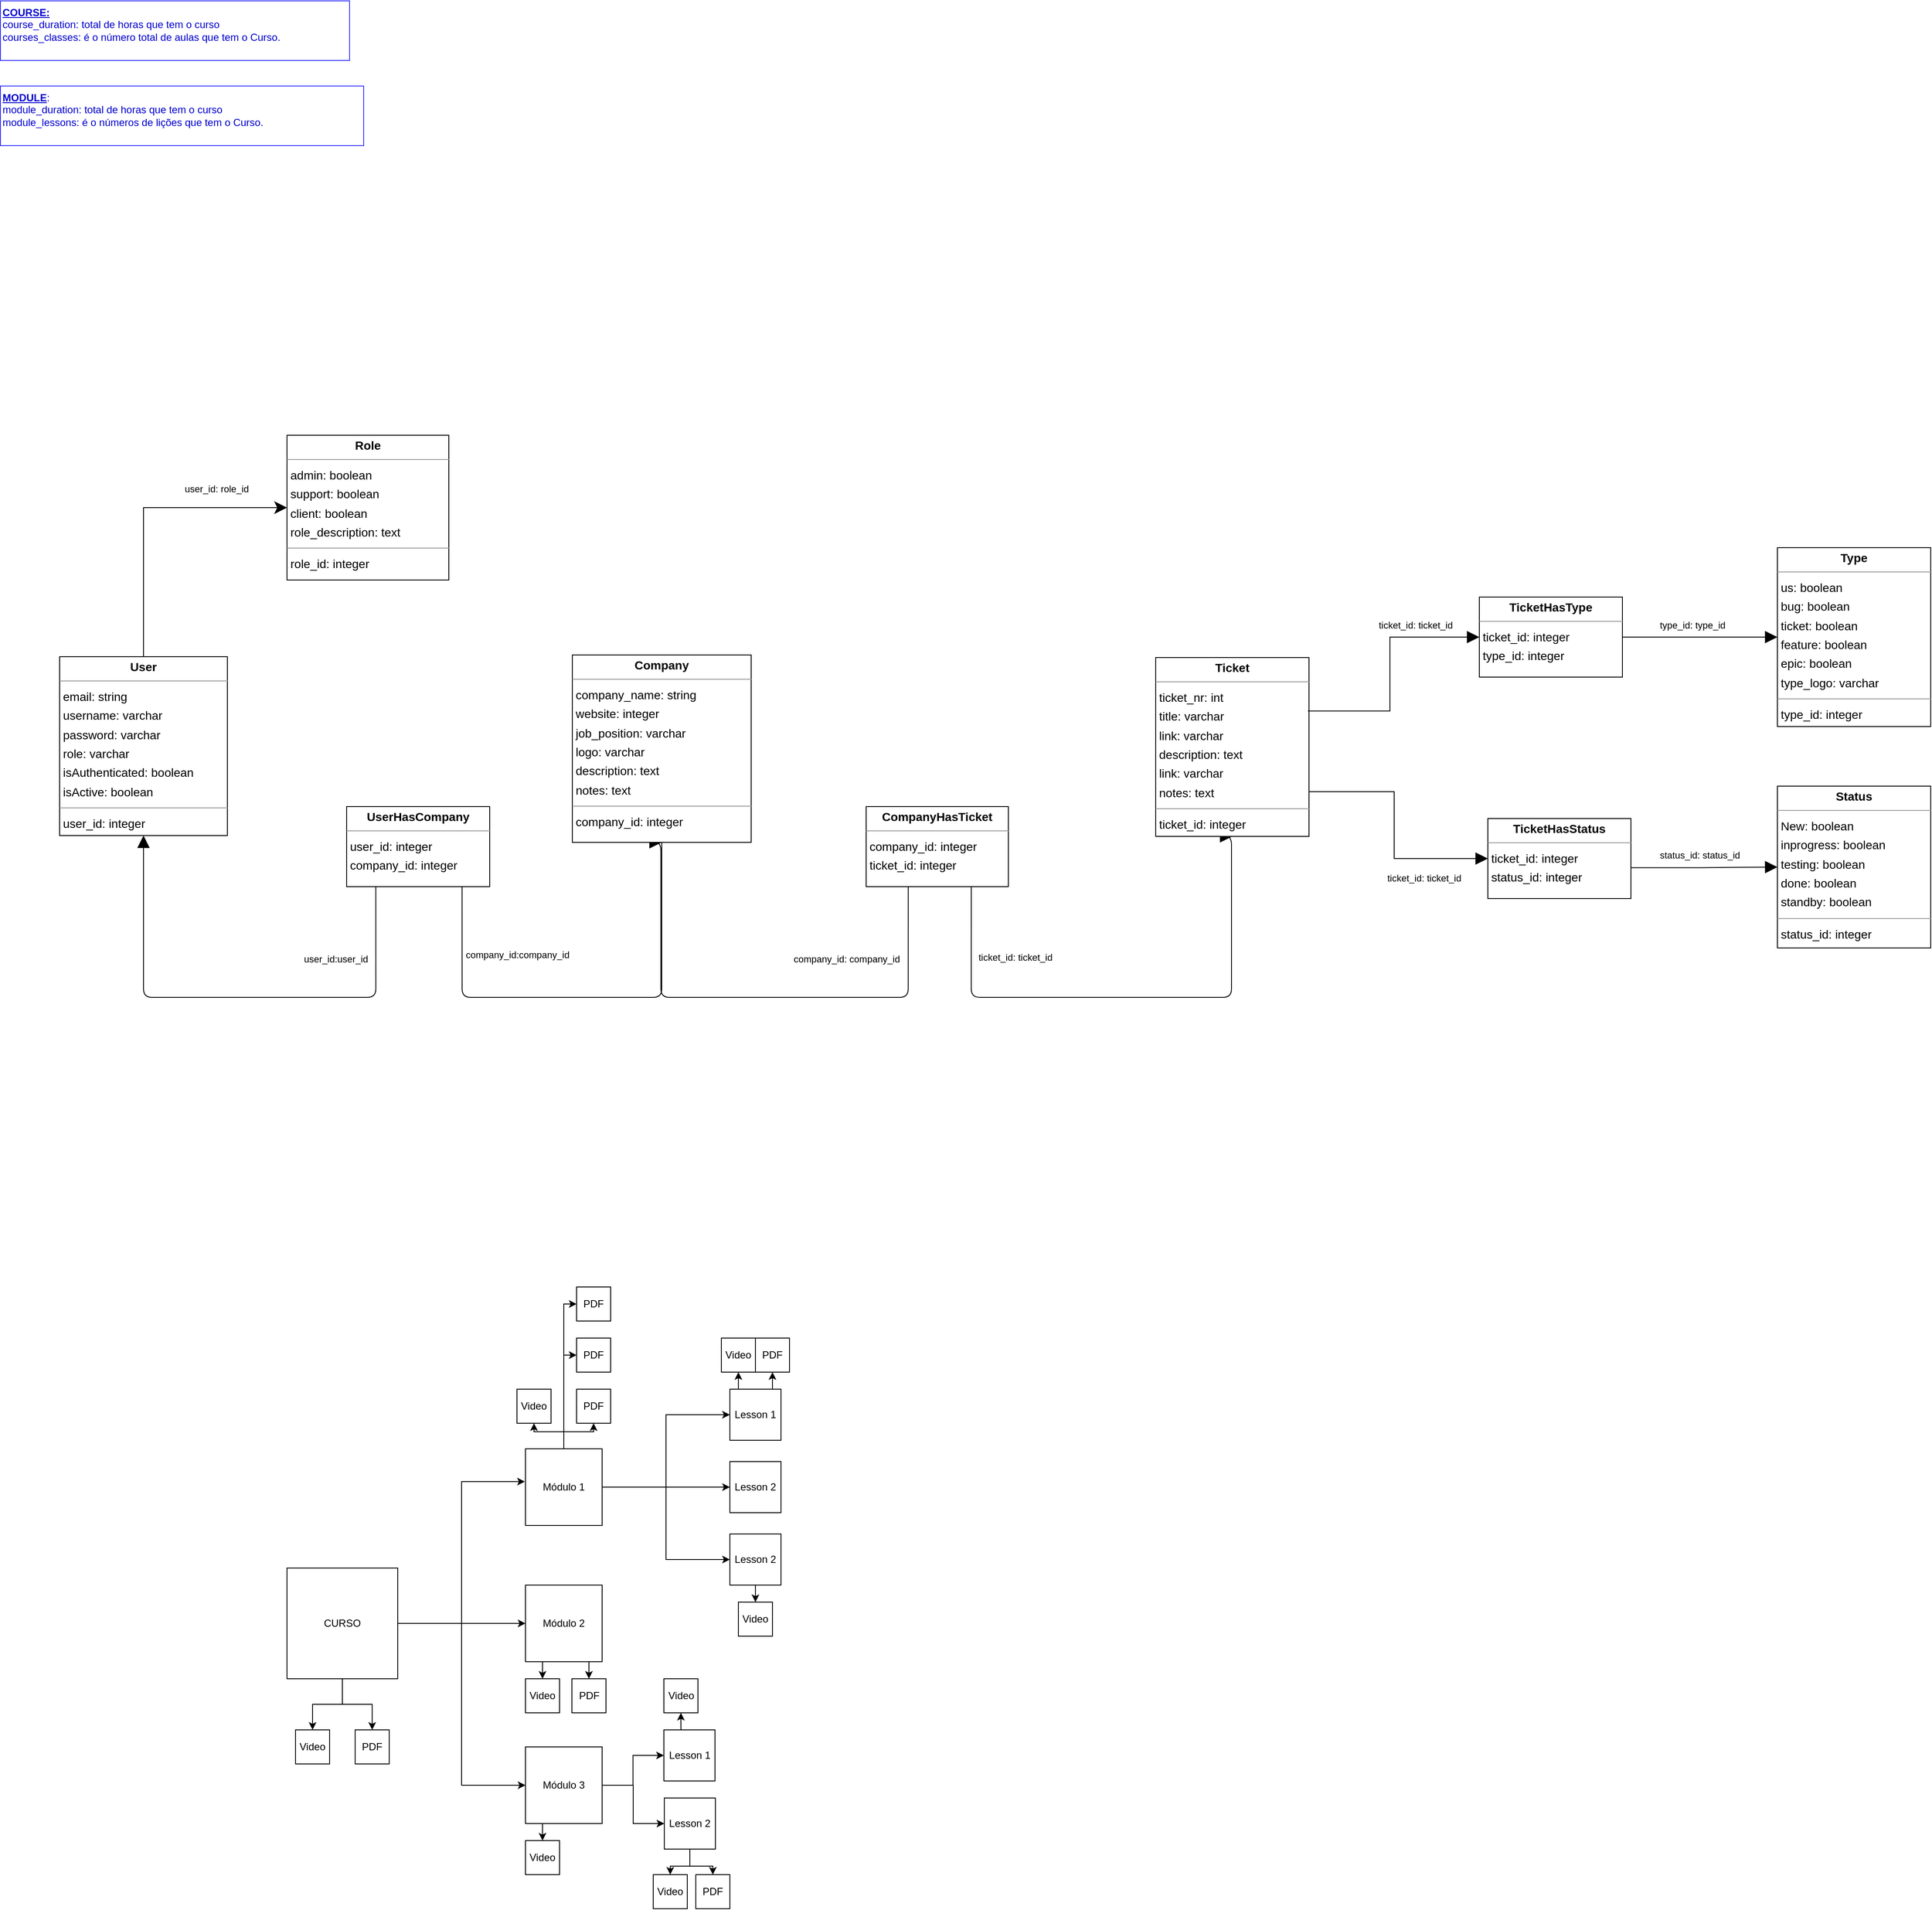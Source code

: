 <mxfile version="24.7.7">
  <diagram id="Xx4EnUjL4COKSEguPJ4r" name="Página-1">
    <mxGraphModel dx="2708" dy="1916" grid="1" gridSize="10" guides="1" tooltips="1" connect="1" arrows="1" fold="1" page="0" pageScale="1" pageWidth="827" pageHeight="1169" background="none" math="0" shadow="0">
      <root>
        <mxCell id="0" />
        <mxCell id="1" parent="0" />
        <mxCell id="qJGERE9UtNrToI64qiTe-27" style="edgeStyle=orthogonalEdgeStyle;rounded=0;orthogonalLoop=1;jettySize=auto;html=1;exitX=0.5;exitY=0;exitDx=0;exitDy=0;entryX=0;entryY=0.5;entryDx=0;entryDy=0;endSize=12;" parent="1" source="node1" target="qJGERE9UtNrToI64qiTe-23" edge="1">
          <mxGeometry relative="1" as="geometry">
            <mxPoint x="-380" y="-270" as="targetPoint" />
          </mxGeometry>
        </mxCell>
        <mxCell id="node1" value="&lt;p style=&quot;margin:0px;margin-top:4px;text-align:center;&quot;&gt;&lt;b&gt;User&lt;/b&gt;&lt;/p&gt;&lt;hr size=&quot;1&quot;&gt;&lt;p style=&quot;margin:0 0 0 4px;line-height:1.6;&quot;&gt;email: string&lt;br&gt; username: varchar&lt;br&gt;password: varchar&lt;/p&gt;&lt;p style=&quot;margin:0 0 0 4px;line-height:1.6;&quot;&gt;&lt;font&gt;role: varchar&lt;/font&gt;&lt;/p&gt;&lt;p style=&quot;margin:0 0 0 4px;line-height:1.6;&quot;&gt;&lt;font&gt;isAuthenticated: boolean&lt;/font&gt;&lt;br&gt;isActive: boolean&lt;/p&gt;&lt;hr size=&quot;1&quot;&gt;&lt;p style=&quot;margin:0 0 0 4px;line-height:1.6;&quot;&gt;user_id: integer&lt;/p&gt;" style="verticalAlign=top;align=left;overflow=fill;fontSize=14;fontFamily=Helvetica;html=1;rounded=0;shadow=0;comic=0;labelBackgroundColor=none;strokeWidth=1;fillColor=#FFFFFF;fontColor=#000000;" parent="1" vertex="1">
          <mxGeometry x="-597" y="80" width="197" height="210" as="geometry" />
        </mxCell>
        <mxCell id="node0" value="&lt;p style=&quot;margin:0px;margin-top:4px;text-align:center;&quot;&gt;&lt;b&gt;UserHasCompany&lt;/b&gt;&lt;/p&gt;&lt;hr size=&quot;1&quot;&gt;&lt;p style=&quot;margin:0 0 0 4px;line-height:1.6;&quot;&gt;user_id: integer&lt;br&gt;company_id: integer&lt;/p&gt;" style="verticalAlign=top;align=left;overflow=fill;fontSize=14;fontFamily=Helvetica;html=1;rounded=0;shadow=0;comic=0;labelBackgroundColor=none;strokeWidth=1;fillColor=#FFFFFF;" parent="1" vertex="1">
          <mxGeometry x="-260" y="256" width="168" height="94" as="geometry" />
        </mxCell>
        <mxCell id="node5" value="&lt;p style=&quot;margin:0px;margin-top:4px;text-align:center;&quot;&gt;&lt;b&gt;CompanyHasTicket&lt;/b&gt;&lt;/p&gt;&lt;hr size=&quot;1&quot;&gt;&lt;p style=&quot;margin:0 0 0 4px;line-height:1.6;&quot;&gt;company_id: integer&lt;br&gt;ticket_id: integer&lt;/p&gt;" style="verticalAlign=top;align=left;overflow=fill;fontSize=14;fontFamily=Helvetica;html=1;rounded=0;shadow=0;comic=0;labelBackgroundColor=none;strokeWidth=1;fillColor=#FFFFFF;fontColor=#000000;" parent="1" vertex="1">
          <mxGeometry x="350" y="256" width="167" height="94" as="geometry" />
        </mxCell>
        <mxCell id="edge1" value="" style="html=1;rounded=1;edgeStyle=orthogonalEdgeStyle;dashed=0;startArrow=none;endArrow=block;endSize=12;strokeColor=#000000;exitX=0.204;exitY=1.000;exitDx=0;exitDy=0;entryX=0.500;entryY=1.000;entryDx=0;entryDy=0;fillColor=#FFFFFF;" parent="1" source="node0" target="node1" edge="1">
          <mxGeometry width="50" height="50" relative="1" as="geometry">
            <Array as="points">
              <mxPoint x="-226" y="480" />
              <mxPoint x="-498" y="480" />
            </Array>
          </mxGeometry>
        </mxCell>
        <mxCell id="label8" value="user_id:user_id" style="edgeLabel;resizable=0;html=1;align=left;verticalAlign=top;strokeColor=default;fillColor=#FFFFFF;" parent="edge1" vertex="1" connectable="0">
          <mxGeometry x="-260" y="422" as="geometry">
            <mxPoint x="-52" as="offset" />
          </mxGeometry>
        </mxCell>
        <mxCell id="edge0" value="" style="html=1;rounded=1;edgeStyle=orthogonalEdgeStyle;dashed=0;startArrow=none;endArrow=block;endSize=12;strokeColor=#000000;exitX=0.807;exitY=1.000;exitDx=0;exitDy=0;entryX=0.5;entryY=1;entryDx=0;entryDy=0;fillColor=#FFFFFF;" parent="1" source="node0" edge="1" target="qJGERE9UtNrToI64qiTe-1">
          <mxGeometry width="50" height="50" relative="1" as="geometry">
            <Array as="points">
              <mxPoint x="-124" y="480" />
              <mxPoint x="110" y="480" />
              <mxPoint x="110" y="240" />
            </Array>
            <mxPoint x="116" y="390" as="targetPoint" />
          </mxGeometry>
        </mxCell>
        <mxCell id="label2" value="company_id:company_id" style="edgeLabel;resizable=0;html=1;align=left;verticalAlign=top;strokeColor=default;fillColor=#FFFFFF;" parent="edge0" vertex="1" connectable="0">
          <mxGeometry x="-138" y="422" as="geometry">
            <mxPoint x="16" y="-5" as="offset" />
          </mxGeometry>
        </mxCell>
        <mxCell id="edge2" value="" style="html=1;rounded=1;edgeStyle=orthogonalEdgeStyle;dashed=0;startArrow=none;endArrow=block;endSize=12;strokeColor=#000000;exitX=0.739;exitY=1.000;exitDx=0;exitDy=0;fillColor=#FFFFFF;entryX=0.5;entryY=1;entryDx=0;entryDy=0;" parent="1" source="node5" target="qJGERE9UtNrToI64qiTe-4" edge="1">
          <mxGeometry width="50" height="50" relative="1" as="geometry">
            <Array as="points">
              <mxPoint x="473" y="480" />
              <mxPoint x="779" y="480" />
            </Array>
            <mxPoint x="843" y="400" as="targetPoint" />
          </mxGeometry>
        </mxCell>
        <mxCell id="label14" value="ticket_id: ticket_id" style="edgeLabel;resizable=0;html=1;align=left;verticalAlign=top;strokeColor=default;fillColor=#FFFFFF;" parent="edge2" vertex="1" connectable="0">
          <mxGeometry x="480" y="420" as="geometry" />
        </mxCell>
        <mxCell id="edge4" value="" style="html=1;rounded=1;edgeStyle=orthogonalEdgeStyle;dashed=0;startArrow=none;endArrow=block;endSize=12;strokeColor=#000000;exitX=0.296;exitY=1.000;exitDx=0;exitDy=0;entryX=0.5;entryY=1;entryDx=0;entryDy=0;fillColor=#FFFFFF;" parent="1" source="node5" edge="1" target="qJGERE9UtNrToI64qiTe-1">
          <mxGeometry width="50" height="50" relative="1" as="geometry">
            <Array as="points">
              <mxPoint x="399" y="480" />
              <mxPoint x="109" y="480" />
            </Array>
            <mxPoint x="116" y="390" as="targetPoint" />
          </mxGeometry>
        </mxCell>
        <mxCell id="label26" value="company_id: company_id" style="edgeLabel;resizable=0;html=1;align=left;verticalAlign=top;strokeColor=default;fillColor=#FFFFFF;" parent="edge4" vertex="1" connectable="0">
          <mxGeometry x="350" y="422" as="geometry">
            <mxPoint x="-87" as="offset" />
          </mxGeometry>
        </mxCell>
        <mxCell id="WYa2Z2NMSli05yWnIFRm-9" value="&lt;div&gt;&lt;b&gt;&lt;u&gt;COURSE:&lt;/u&gt;&lt;/b&gt;&lt;/div&gt;&lt;div&gt;course_duration: total de horas que tem o curso&lt;/div&gt;courses_classes: é o número total de aulas que tem o Curso.&lt;div&gt;&lt;br&gt;&lt;/div&gt;" style="rounded=0;whiteSpace=wrap;html=1;align=left;fontColor=#0000CC;strokeColor=#3333FF;fillColor=#FFFFFF;" parent="1" vertex="1">
          <mxGeometry x="-666.5" y="-690" width="410" height="70" as="geometry" />
        </mxCell>
        <mxCell id="qJGERE9UtNrToI64qiTe-1" value="&lt;p style=&quot;margin:0px;margin-top:4px;text-align:center;&quot;&gt;&lt;b&gt;Company&lt;/b&gt;&lt;/p&gt;&lt;hr size=&quot;1&quot;&gt;&lt;p style=&quot;margin:0 0 0 4px;line-height:1.6;&quot;&gt;company_name: string&lt;/p&gt;&lt;p style=&quot;margin:0 0 0 4px;line-height:1.6;&quot;&gt;website: integer&lt;br&gt;job_position: varchar&lt;br&gt;logo: varchar&lt;/p&gt;&lt;p style=&quot;margin:0 0 0 4px;line-height:1.6;&quot;&gt;&lt;font&gt;description: text&lt;/font&gt;&lt;/p&gt;&lt;p style=&quot;margin:0 0 0 4px;line-height:1.6;&quot;&gt;notes: text&lt;/p&gt;&lt;hr size=&quot;1&quot;&gt;&lt;p style=&quot;margin:0 0 0 4px;line-height:1.6;&quot;&gt;company_id: integer&lt;/p&gt;" style="verticalAlign=top;align=left;overflow=fill;fontSize=14;fontFamily=Helvetica;html=1;rounded=0;shadow=0;comic=0;labelBackgroundColor=none;strokeWidth=1;fillColor=#FFFFFF;fontColor=#000000;" parent="1" vertex="1">
          <mxGeometry x="5" y="78" width="210" height="220" as="geometry" />
        </mxCell>
        <mxCell id="qJGERE9UtNrToI64qiTe-3" value="&lt;div&gt;&lt;b&gt;&lt;u&gt;MODULE&lt;/u&gt;&lt;/b&gt;:&lt;/div&gt;&lt;div&gt;module_duration: total de horas que tem o curso&lt;/div&gt;module_lessons: é o números de lições que tem o Curso.&lt;div&gt;&lt;br&gt;&lt;/div&gt;" style="rounded=0;whiteSpace=wrap;html=1;align=left;fontColor=#0000CC;strokeColor=#3333FF;fillColor=#FFFFFF;" parent="1" vertex="1">
          <mxGeometry x="-666.5" y="-590" width="426.5" height="70" as="geometry" />
        </mxCell>
        <mxCell id="qJGERE9UtNrToI64qiTe-4" value="&lt;p style=&quot;margin:0px;margin-top:4px;text-align:center;&quot;&gt;&lt;b&gt;Ticket&lt;/b&gt;&lt;/p&gt;&lt;hr size=&quot;1&quot;&gt;&lt;p style=&quot;margin:0 0 0 4px;line-height:1.6;&quot;&gt;ticket_nr: int&lt;/p&gt;&lt;p style=&quot;margin:0 0 0 4px;line-height:1.6;&quot;&gt;title: varchar&lt;br&gt; link: varchar&lt;/p&gt;&lt;p style=&quot;margin:0 0 0 4px;line-height:1.6;&quot;&gt;&lt;span style=&quot;background-color: initial;&quot;&gt;description: text&lt;/span&gt;&lt;br&gt;&lt;/p&gt;&lt;p style=&quot;margin:0 0 0 4px;line-height:1.6;&quot;&gt;&lt;font&gt;link: varchar&lt;/font&gt;&lt;br&gt;&lt;/p&gt;&lt;p style=&quot;margin:0 0 0 4px;line-height:1.6;&quot;&gt;notes: text&lt;/p&gt;&lt;hr size=&quot;1&quot;&gt;&lt;p style=&quot;margin:0 0 0 4px;line-height:1.6;&quot;&gt;ticket_id: integer&lt;/p&gt;" style="verticalAlign=top;align=left;overflow=fill;fontSize=14;fontFamily=Helvetica;html=1;rounded=0;shadow=0;comic=0;labelBackgroundColor=none;strokeWidth=1;fillColor=#FFFFFF;fontColor=#000000;" parent="1" vertex="1">
          <mxGeometry x="690" y="81" width="180" height="210" as="geometry" />
        </mxCell>
        <mxCell id="qJGERE9UtNrToI64qiTe-20" style="edgeStyle=orthogonalEdgeStyle;rounded=0;orthogonalLoop=1;jettySize=auto;html=1;exitX=0.993;exitY=0.299;exitDx=0;exitDy=0;endSize=12;endArrow=block;endFill=1;exitPerimeter=0;entryX=0;entryY=0.5;entryDx=0;entryDy=0;" parent="1" source="qJGERE9UtNrToI64qiTe-4" target="9OjF-P-sahJ0RBlZAfV0-3" edge="1">
          <mxGeometry relative="1" as="geometry">
            <mxPoint x="1100" y="540" as="targetPoint" />
          </mxGeometry>
        </mxCell>
        <mxCell id="qJGERE9UtNrToI64qiTe-23" value="&lt;p style=&quot;margin:0px;margin-top:4px;text-align:center;&quot;&gt;&lt;b&gt;Role&lt;/b&gt;&lt;/p&gt;&lt;hr size=&quot;1&quot;&gt;&lt;p style=&quot;margin:0 0 0 4px;line-height:1.6;&quot;&gt;admin: boolean&lt;/p&gt;&lt;p style=&quot;margin:0 0 0 4px;line-height:1.6;&quot;&gt;support: boolean&lt;br&gt; client: boolean&lt;br&gt;role_description: text&lt;/p&gt;&lt;hr size=&quot;1&quot;&gt;&lt;p style=&quot;margin:0 0 0 4px;line-height:1.6;&quot;&gt;role_id: integer&lt;/p&gt;" style="verticalAlign=top;align=left;overflow=fill;fontSize=14;fontFamily=Helvetica;html=1;rounded=0;shadow=0;comic=0;labelBackgroundColor=none;strokeWidth=1;fillColor=#FFFFFF;fontColor=#000000;" parent="1" vertex="1">
          <mxGeometry x="-330" y="-180" width="190" height="170" as="geometry" />
        </mxCell>
        <mxCell id="qJGERE9UtNrToI64qiTe-29" value="user_id: role_id" style="edgeLabel;resizable=0;html=1;align=left;verticalAlign=top;strokeColor=default;fillColor=#FFFFFF;" parent="1" vertex="1" connectable="0">
          <mxGeometry x="-400" y="-130" as="geometry">
            <mxPoint x="-52" as="offset" />
          </mxGeometry>
        </mxCell>
        <mxCell id="qJGERE9UtNrToI64qiTe-43" style="edgeStyle=orthogonalEdgeStyle;rounded=0;orthogonalLoop=1;jettySize=auto;html=1;exitX=0.5;exitY=1;exitDx=0;exitDy=0;entryX=0.5;entryY=0;entryDx=0;entryDy=0;" parent="1" source="qJGERE9UtNrToI64qiTe-39" target="qJGERE9UtNrToI64qiTe-40" edge="1">
          <mxGeometry relative="1" as="geometry" />
        </mxCell>
        <mxCell id="qJGERE9UtNrToI64qiTe-44" style="edgeStyle=orthogonalEdgeStyle;rounded=0;orthogonalLoop=1;jettySize=auto;html=1;exitX=0.5;exitY=1;exitDx=0;exitDy=0;entryX=0.5;entryY=0;entryDx=0;entryDy=0;" parent="1" source="qJGERE9UtNrToI64qiTe-39" target="qJGERE9UtNrToI64qiTe-41" edge="1">
          <mxGeometry relative="1" as="geometry" />
        </mxCell>
        <mxCell id="qJGERE9UtNrToI64qiTe-59" style="edgeStyle=orthogonalEdgeStyle;rounded=0;orthogonalLoop=1;jettySize=auto;html=1;exitX=1;exitY=0.5;exitDx=0;exitDy=0;entryX=0;entryY=0.5;entryDx=0;entryDy=0;" parent="1" source="qJGERE9UtNrToI64qiTe-39" target="qJGERE9UtNrToI64qiTe-46" edge="1">
          <mxGeometry relative="1" as="geometry" />
        </mxCell>
        <mxCell id="qJGERE9UtNrToI64qiTe-60" style="edgeStyle=orthogonalEdgeStyle;rounded=0;orthogonalLoop=1;jettySize=auto;html=1;exitX=1;exitY=0.5;exitDx=0;exitDy=0;entryX=0;entryY=0.5;entryDx=0;entryDy=0;" parent="1" source="qJGERE9UtNrToI64qiTe-39" target="qJGERE9UtNrToI64qiTe-47" edge="1">
          <mxGeometry relative="1" as="geometry" />
        </mxCell>
        <mxCell id="qJGERE9UtNrToI64qiTe-39" value="CURSO" style="whiteSpace=wrap;html=1;aspect=fixed;" parent="1" vertex="1">
          <mxGeometry x="-330" y="1150" width="130" height="130" as="geometry" />
        </mxCell>
        <mxCell id="qJGERE9UtNrToI64qiTe-40" value="Video" style="whiteSpace=wrap;html=1;aspect=fixed;" parent="1" vertex="1">
          <mxGeometry x="-320" y="1340" width="40" height="40" as="geometry" />
        </mxCell>
        <mxCell id="qJGERE9UtNrToI64qiTe-41" value="PDF" style="whiteSpace=wrap;html=1;aspect=fixed;" parent="1" vertex="1">
          <mxGeometry x="-250" y="1340" width="40" height="40" as="geometry" />
        </mxCell>
        <mxCell id="qJGERE9UtNrToI64qiTe-61" style="edgeStyle=orthogonalEdgeStyle;rounded=0;orthogonalLoop=1;jettySize=auto;html=1;exitX=1;exitY=0.5;exitDx=0;exitDy=0;entryX=0;entryY=0.5;entryDx=0;entryDy=0;" parent="1" source="qJGERE9UtNrToI64qiTe-45" target="qJGERE9UtNrToI64qiTe-48" edge="1">
          <mxGeometry relative="1" as="geometry" />
        </mxCell>
        <mxCell id="qJGERE9UtNrToI64qiTe-62" style="edgeStyle=orthogonalEdgeStyle;rounded=0;orthogonalLoop=1;jettySize=auto;html=1;exitX=1;exitY=0.5;exitDx=0;exitDy=0;" parent="1" source="qJGERE9UtNrToI64qiTe-45" target="qJGERE9UtNrToI64qiTe-49" edge="1">
          <mxGeometry relative="1" as="geometry" />
        </mxCell>
        <mxCell id="qJGERE9UtNrToI64qiTe-63" style="edgeStyle=orthogonalEdgeStyle;rounded=0;orthogonalLoop=1;jettySize=auto;html=1;exitX=1;exitY=0.5;exitDx=0;exitDy=0;entryX=0;entryY=0.5;entryDx=0;entryDy=0;" parent="1" source="qJGERE9UtNrToI64qiTe-45" target="qJGERE9UtNrToI64qiTe-50" edge="1">
          <mxGeometry relative="1" as="geometry" />
        </mxCell>
        <mxCell id="qJGERE9UtNrToI64qiTe-73" style="edgeStyle=orthogonalEdgeStyle;rounded=0;orthogonalLoop=1;jettySize=auto;html=1;exitX=0.5;exitY=0;exitDx=0;exitDy=0;entryX=0.5;entryY=1;entryDx=0;entryDy=0;" parent="1" source="qJGERE9UtNrToI64qiTe-45" target="qJGERE9UtNrToI64qiTe-51" edge="1">
          <mxGeometry relative="1" as="geometry" />
        </mxCell>
        <mxCell id="qJGERE9UtNrToI64qiTe-74" style="edgeStyle=orthogonalEdgeStyle;rounded=0;orthogonalLoop=1;jettySize=auto;html=1;exitX=0.5;exitY=0;exitDx=0;exitDy=0;entryX=0.5;entryY=1;entryDx=0;entryDy=0;" parent="1" source="qJGERE9UtNrToI64qiTe-45" target="qJGERE9UtNrToI64qiTe-52" edge="1">
          <mxGeometry relative="1" as="geometry" />
        </mxCell>
        <mxCell id="qJGERE9UtNrToI64qiTe-75" style="edgeStyle=orthogonalEdgeStyle;rounded=0;orthogonalLoop=1;jettySize=auto;html=1;exitX=0.5;exitY=0;exitDx=0;exitDy=0;entryX=0;entryY=0.5;entryDx=0;entryDy=0;" parent="1" source="qJGERE9UtNrToI64qiTe-45" target="qJGERE9UtNrToI64qiTe-53" edge="1">
          <mxGeometry relative="1" as="geometry">
            <Array as="points">
              <mxPoint x="-5" y="900" />
            </Array>
          </mxGeometry>
        </mxCell>
        <mxCell id="qJGERE9UtNrToI64qiTe-76" style="edgeStyle=orthogonalEdgeStyle;rounded=0;orthogonalLoop=1;jettySize=auto;html=1;exitX=0.5;exitY=0;exitDx=0;exitDy=0;entryX=0;entryY=0.5;entryDx=0;entryDy=0;" parent="1" source="qJGERE9UtNrToI64qiTe-45" target="qJGERE9UtNrToI64qiTe-54" edge="1">
          <mxGeometry relative="1" as="geometry">
            <Array as="points">
              <mxPoint x="-5" y="840" />
            </Array>
          </mxGeometry>
        </mxCell>
        <mxCell id="qJGERE9UtNrToI64qiTe-45" value="Módulo 1" style="whiteSpace=wrap;html=1;aspect=fixed;" parent="1" vertex="1">
          <mxGeometry x="-50" y="1010" width="90" height="90" as="geometry" />
        </mxCell>
        <mxCell id="qJGERE9UtNrToI64qiTe-70" style="edgeStyle=orthogonalEdgeStyle;rounded=0;orthogonalLoop=1;jettySize=auto;html=1;exitX=0.5;exitY=1;exitDx=0;exitDy=0;entryX=0.5;entryY=0;entryDx=0;entryDy=0;" parent="1" source="qJGERE9UtNrToI64qiTe-46" target="qJGERE9UtNrToI64qiTe-55" edge="1">
          <mxGeometry relative="1" as="geometry" />
        </mxCell>
        <mxCell id="qJGERE9UtNrToI64qiTe-71" style="edgeStyle=orthogonalEdgeStyle;rounded=0;orthogonalLoop=1;jettySize=auto;html=1;exitX=0.5;exitY=1;exitDx=0;exitDy=0;entryX=0.5;entryY=0;entryDx=0;entryDy=0;" parent="1" source="qJGERE9UtNrToI64qiTe-46" target="qJGERE9UtNrToI64qiTe-56" edge="1">
          <mxGeometry relative="1" as="geometry" />
        </mxCell>
        <mxCell id="qJGERE9UtNrToI64qiTe-46" value="Módulo 2" style="whiteSpace=wrap;html=1;aspect=fixed;" parent="1" vertex="1">
          <mxGeometry x="-50" y="1170" width="90" height="90" as="geometry" />
        </mxCell>
        <mxCell id="qJGERE9UtNrToI64qiTe-72" style="edgeStyle=orthogonalEdgeStyle;rounded=0;orthogonalLoop=1;jettySize=auto;html=1;exitX=0.5;exitY=1;exitDx=0;exitDy=0;entryX=0.5;entryY=0;entryDx=0;entryDy=0;" parent="1" source="qJGERE9UtNrToI64qiTe-47" target="qJGERE9UtNrToI64qiTe-57" edge="1">
          <mxGeometry relative="1" as="geometry" />
        </mxCell>
        <mxCell id="qJGERE9UtNrToI64qiTe-90" style="edgeStyle=orthogonalEdgeStyle;rounded=0;orthogonalLoop=1;jettySize=auto;html=1;exitX=1;exitY=0.5;exitDx=0;exitDy=0;" parent="1" source="qJGERE9UtNrToI64qiTe-47" target="qJGERE9UtNrToI64qiTe-87" edge="1">
          <mxGeometry relative="1" as="geometry" />
        </mxCell>
        <mxCell id="qJGERE9UtNrToI64qiTe-91" style="edgeStyle=orthogonalEdgeStyle;rounded=0;orthogonalLoop=1;jettySize=auto;html=1;exitX=1;exitY=0.5;exitDx=0;exitDy=0;entryX=0;entryY=0.5;entryDx=0;entryDy=0;" parent="1" source="qJGERE9UtNrToI64qiTe-47" target="qJGERE9UtNrToI64qiTe-83" edge="1">
          <mxGeometry relative="1" as="geometry" />
        </mxCell>
        <mxCell id="qJGERE9UtNrToI64qiTe-47" value="Módulo 3" style="whiteSpace=wrap;html=1;aspect=fixed;" parent="1" vertex="1">
          <mxGeometry x="-50" y="1360" width="90" height="90" as="geometry" />
        </mxCell>
        <mxCell id="qJGERE9UtNrToI64qiTe-68" style="edgeStyle=orthogonalEdgeStyle;rounded=0;orthogonalLoop=1;jettySize=auto;html=1;exitX=0.5;exitY=0;exitDx=0;exitDy=0;entryX=0.5;entryY=1;entryDx=0;entryDy=0;" parent="1" source="qJGERE9UtNrToI64qiTe-48" target="qJGERE9UtNrToI64qiTe-64" edge="1">
          <mxGeometry relative="1" as="geometry" />
        </mxCell>
        <mxCell id="qJGERE9UtNrToI64qiTe-69" style="edgeStyle=orthogonalEdgeStyle;rounded=0;orthogonalLoop=1;jettySize=auto;html=1;exitX=0.5;exitY=0;exitDx=0;exitDy=0;entryX=0.5;entryY=1;entryDx=0;entryDy=0;" parent="1" source="qJGERE9UtNrToI64qiTe-48" target="qJGERE9UtNrToI64qiTe-65" edge="1">
          <mxGeometry relative="1" as="geometry">
            <Array as="points">
              <mxPoint x="240" y="940" />
            </Array>
          </mxGeometry>
        </mxCell>
        <mxCell id="qJGERE9UtNrToI64qiTe-48" value="Lesson 1" style="whiteSpace=wrap;html=1;aspect=fixed;" parent="1" vertex="1">
          <mxGeometry x="190" y="940" width="60" height="60" as="geometry" />
        </mxCell>
        <mxCell id="qJGERE9UtNrToI64qiTe-49" value="Lesson 2" style="whiteSpace=wrap;html=1;aspect=fixed;" parent="1" vertex="1">
          <mxGeometry x="190" y="1025" width="60" height="60" as="geometry" />
        </mxCell>
        <mxCell id="qJGERE9UtNrToI64qiTe-67" style="edgeStyle=orthogonalEdgeStyle;rounded=0;orthogonalLoop=1;jettySize=auto;html=1;exitX=0.5;exitY=1;exitDx=0;exitDy=0;" parent="1" source="qJGERE9UtNrToI64qiTe-50" target="qJGERE9UtNrToI64qiTe-66" edge="1">
          <mxGeometry relative="1" as="geometry" />
        </mxCell>
        <mxCell id="qJGERE9UtNrToI64qiTe-50" value="Lesson 2" style="whiteSpace=wrap;html=1;aspect=fixed;" parent="1" vertex="1">
          <mxGeometry x="190" y="1110" width="60" height="60" as="geometry" />
        </mxCell>
        <mxCell id="qJGERE9UtNrToI64qiTe-51" value="Video" style="whiteSpace=wrap;html=1;aspect=fixed;" parent="1" vertex="1">
          <mxGeometry x="-60" y="940" width="40" height="40" as="geometry" />
        </mxCell>
        <mxCell id="qJGERE9UtNrToI64qiTe-52" value="PDF" style="whiteSpace=wrap;html=1;aspect=fixed;" parent="1" vertex="1">
          <mxGeometry x="10" y="940" width="40" height="40" as="geometry" />
        </mxCell>
        <mxCell id="qJGERE9UtNrToI64qiTe-53" value="PDF" style="whiteSpace=wrap;html=1;aspect=fixed;" parent="1" vertex="1">
          <mxGeometry x="10" y="880" width="40" height="40" as="geometry" />
        </mxCell>
        <mxCell id="qJGERE9UtNrToI64qiTe-54" value="PDF" style="whiteSpace=wrap;html=1;aspect=fixed;" parent="1" vertex="1">
          <mxGeometry x="10" y="820" width="40" height="40" as="geometry" />
        </mxCell>
        <mxCell id="qJGERE9UtNrToI64qiTe-55" value="Video" style="whiteSpace=wrap;html=1;aspect=fixed;" parent="1" vertex="1">
          <mxGeometry x="-50" y="1280" width="40" height="40" as="geometry" />
        </mxCell>
        <mxCell id="qJGERE9UtNrToI64qiTe-56" value="PDF" style="whiteSpace=wrap;html=1;aspect=fixed;" parent="1" vertex="1">
          <mxGeometry x="4.5" y="1280" width="40" height="40" as="geometry" />
        </mxCell>
        <mxCell id="qJGERE9UtNrToI64qiTe-57" value="Video" style="whiteSpace=wrap;html=1;aspect=fixed;" parent="1" vertex="1">
          <mxGeometry x="-50" y="1470" width="40" height="40" as="geometry" />
        </mxCell>
        <mxCell id="qJGERE9UtNrToI64qiTe-58" style="edgeStyle=orthogonalEdgeStyle;rounded=0;orthogonalLoop=1;jettySize=auto;html=1;exitX=1;exitY=0.5;exitDx=0;exitDy=0;entryX=-0.008;entryY=0.428;entryDx=0;entryDy=0;entryPerimeter=0;" parent="1" source="qJGERE9UtNrToI64qiTe-39" target="qJGERE9UtNrToI64qiTe-45" edge="1">
          <mxGeometry relative="1" as="geometry" />
        </mxCell>
        <mxCell id="qJGERE9UtNrToI64qiTe-64" value="Video" style="whiteSpace=wrap;html=1;aspect=fixed;" parent="1" vertex="1">
          <mxGeometry x="180" y="880" width="40" height="40" as="geometry" />
        </mxCell>
        <mxCell id="qJGERE9UtNrToI64qiTe-65" value="PDF" style="whiteSpace=wrap;html=1;aspect=fixed;" parent="1" vertex="1">
          <mxGeometry x="220" y="880" width="40" height="40" as="geometry" />
        </mxCell>
        <mxCell id="qJGERE9UtNrToI64qiTe-66" value="Video" style="whiteSpace=wrap;html=1;aspect=fixed;" parent="1" vertex="1">
          <mxGeometry x="200" y="1190" width="40" height="40" as="geometry" />
        </mxCell>
        <mxCell id="qJGERE9UtNrToI64qiTe-82" style="edgeStyle=orthogonalEdgeStyle;rounded=0;orthogonalLoop=1;jettySize=auto;html=1;exitX=0.5;exitY=1;exitDx=0;exitDy=0;" parent="1" source="qJGERE9UtNrToI64qiTe-83" target="qJGERE9UtNrToI64qiTe-84" edge="1">
          <mxGeometry relative="1" as="geometry" />
        </mxCell>
        <mxCell id="qJGERE9UtNrToI64qiTe-86" style="edgeStyle=orthogonalEdgeStyle;rounded=0;orthogonalLoop=1;jettySize=auto;html=1;exitX=0.5;exitY=1;exitDx=0;exitDy=0;entryX=0.5;entryY=0;entryDx=0;entryDy=0;" parent="1" source="qJGERE9UtNrToI64qiTe-83" target="qJGERE9UtNrToI64qiTe-85" edge="1">
          <mxGeometry relative="1" as="geometry" />
        </mxCell>
        <mxCell id="qJGERE9UtNrToI64qiTe-83" value="Lesson 2" style="whiteSpace=wrap;html=1;aspect=fixed;" parent="1" vertex="1">
          <mxGeometry x="113" y="1420" width="60" height="60" as="geometry" />
        </mxCell>
        <mxCell id="qJGERE9UtNrToI64qiTe-84" value="Video" style="whiteSpace=wrap;html=1;aspect=fixed;" parent="1" vertex="1">
          <mxGeometry x="100" y="1510" width="40" height="40" as="geometry" />
        </mxCell>
        <mxCell id="qJGERE9UtNrToI64qiTe-85" value="PDF" style="whiteSpace=wrap;html=1;aspect=fixed;" parent="1" vertex="1">
          <mxGeometry x="150" y="1510" width="40" height="40" as="geometry" />
        </mxCell>
        <mxCell id="qJGERE9UtNrToI64qiTe-89" style="edgeStyle=orthogonalEdgeStyle;rounded=0;orthogonalLoop=1;jettySize=auto;html=1;exitX=0.5;exitY=0;exitDx=0;exitDy=0;entryX=0.5;entryY=1;entryDx=0;entryDy=0;" parent="1" source="qJGERE9UtNrToI64qiTe-87" target="qJGERE9UtNrToI64qiTe-88" edge="1">
          <mxGeometry relative="1" as="geometry" />
        </mxCell>
        <mxCell id="qJGERE9UtNrToI64qiTe-87" value="Lesson 1" style="whiteSpace=wrap;html=1;aspect=fixed;" parent="1" vertex="1">
          <mxGeometry x="112.5" y="1340" width="60" height="60" as="geometry" />
        </mxCell>
        <mxCell id="qJGERE9UtNrToI64qiTe-88" value="Video" style="whiteSpace=wrap;html=1;aspect=fixed;" parent="1" vertex="1">
          <mxGeometry x="112.5" y="1280" width="40" height="40" as="geometry" />
        </mxCell>
        <mxCell id="9OjF-P-sahJ0RBlZAfV0-3" value="&lt;p style=&quot;margin:0px;margin-top:4px;text-align:center;&quot;&gt;&lt;b&gt;TicketHasType&lt;/b&gt;&lt;/p&gt;&lt;hr size=&quot;1&quot;&gt;&lt;p style=&quot;margin:0 0 0 4px;line-height:1.6;&quot;&gt;ticket_id: integer&lt;br&gt;type_id: integer&lt;/p&gt;" style="verticalAlign=top;align=left;overflow=fill;fontSize=14;fontFamily=Helvetica;html=1;rounded=0;shadow=0;comic=0;labelBackgroundColor=none;strokeWidth=1;fillColor=#FFFFFF;" vertex="1" parent="1">
          <mxGeometry x="1070" y="10" width="168" height="94" as="geometry" />
        </mxCell>
        <mxCell id="9OjF-P-sahJ0RBlZAfV0-4" value="ticket_id: ticket_id" style="edgeLabel;resizable=0;html=1;align=left;verticalAlign=top;strokeColor=default;fillColor=#FFFFFF;" vertex="1" connectable="0" parent="1">
          <mxGeometry x="950" y="30" as="geometry" />
        </mxCell>
        <mxCell id="9OjF-P-sahJ0RBlZAfV0-5" value="&lt;p style=&quot;margin:0px;margin-top:4px;text-align:center;&quot;&gt;&lt;b&gt;Type&lt;/b&gt;&lt;/p&gt;&lt;hr size=&quot;1&quot;&gt;&lt;p style=&quot;margin:0 0 0 4px;line-height:1.6;&quot;&gt;us: boolean&lt;/p&gt;&lt;p style=&quot;margin:0 0 0 4px;line-height:1.6;&quot;&gt;bug: boolean&lt;br&gt; ticket: boolean&lt;/p&gt;&lt;p style=&quot;margin:0 0 0 4px;line-height:1.6;&quot;&gt;&lt;span style=&quot;background-color: initial;&quot;&gt;feature: boolean&lt;/span&gt;&lt;br&gt;&lt;/p&gt;&lt;p style=&quot;margin:0 0 0 4px;line-height:1.6;&quot;&gt;&lt;font&gt;epic: boolean&lt;/font&gt;&lt;br&gt;&lt;/p&gt;&lt;p style=&quot;margin:0 0 0 4px;line-height:1.6;&quot;&gt;type_logo: varchar&lt;/p&gt;&lt;hr size=&quot;1&quot;&gt;&lt;p style=&quot;margin:0 0 0 4px;line-height:1.6;&quot;&gt;type_id: integer&lt;/p&gt;" style="verticalAlign=top;align=left;overflow=fill;fontSize=14;fontFamily=Helvetica;html=1;rounded=0;shadow=0;comic=0;labelBackgroundColor=none;strokeWidth=1;fillColor=#FFFFFF;fontColor=#000000;" vertex="1" parent="1">
          <mxGeometry x="1420" y="-48" width="180" height="210" as="geometry" />
        </mxCell>
        <mxCell id="9OjF-P-sahJ0RBlZAfV0-7" style="edgeStyle=orthogonalEdgeStyle;rounded=0;orthogonalLoop=1;jettySize=auto;html=1;exitX=1;exitY=0.5;exitDx=0;exitDy=0;endSize=12;endArrow=block;endFill=1;entryX=0;entryY=0.5;entryDx=0;entryDy=0;" edge="1" parent="1" source="9OjF-P-sahJ0RBlZAfV0-3" target="9OjF-P-sahJ0RBlZAfV0-5">
          <mxGeometry relative="1" as="geometry">
            <mxPoint x="915" y="243" as="sourcePoint" />
            <mxPoint x="1080" y="67" as="targetPoint" />
          </mxGeometry>
        </mxCell>
        <mxCell id="9OjF-P-sahJ0RBlZAfV0-8" value="type_id: type_id" style="edgeLabel;resizable=0;html=1;align=left;verticalAlign=top;strokeColor=default;fillColor=#FFFFFF;" vertex="1" connectable="0" parent="1">
          <mxGeometry x="1280" y="30" as="geometry" />
        </mxCell>
        <mxCell id="9OjF-P-sahJ0RBlZAfV0-9" value="&lt;p style=&quot;margin:0px;margin-top:4px;text-align:center;&quot;&gt;&lt;b&gt;Status&lt;/b&gt;&lt;/p&gt;&lt;hr size=&quot;1&quot;&gt;&lt;p style=&quot;margin: 0px 0px 0px 4px; line-height: 1.6;&quot;&gt;New: boolean&lt;/p&gt;&lt;p style=&quot;margin: 0px 0px 0px 4px; line-height: 1.6;&quot;&gt;inprogress: boolean&lt;br&gt;testing: boolean&lt;/p&gt;&lt;p style=&quot;margin: 0px 0px 0px 4px; line-height: 1.6;&quot;&gt;&lt;span style=&quot;background-color: initial;&quot;&gt;done: boolean&lt;/span&gt;&lt;br&gt;&lt;/p&gt;&lt;p style=&quot;margin: 0px 0px 0px 4px; line-height: 1.6;&quot;&gt;standby: boolean&lt;/p&gt;&lt;hr size=&quot;1&quot;&gt;&lt;p style=&quot;margin:0 0 0 4px;line-height:1.6;&quot;&gt;status_id: integer&lt;/p&gt;" style="verticalAlign=top;align=left;overflow=fill;fontSize=14;fontFamily=Helvetica;html=1;rounded=0;shadow=0;comic=0;labelBackgroundColor=none;strokeWidth=1;fillColor=#FFFFFF;fontColor=#000000;" vertex="1" parent="1">
          <mxGeometry x="1420" y="232" width="180" height="190" as="geometry" />
        </mxCell>
        <mxCell id="9OjF-P-sahJ0RBlZAfV0-11" value="&lt;p style=&quot;margin:0px;margin-top:4px;text-align:center;&quot;&gt;&lt;b&gt;TicketHasStatus&lt;/b&gt;&lt;/p&gt;&lt;hr size=&quot;1&quot;&gt;&lt;p style=&quot;margin:0 0 0 4px;line-height:1.6;&quot;&gt;ticket_id: integer&lt;br&gt;status_id: integer&lt;/p&gt;" style="verticalAlign=top;align=left;overflow=fill;fontSize=14;fontFamily=Helvetica;html=1;rounded=0;shadow=0;comic=0;labelBackgroundColor=none;strokeWidth=1;fillColor=#FFFFFF;" vertex="1" parent="1">
          <mxGeometry x="1080" y="270" width="168" height="94" as="geometry" />
        </mxCell>
        <mxCell id="9OjF-P-sahJ0RBlZAfV0-12" style="edgeStyle=orthogonalEdgeStyle;rounded=0;orthogonalLoop=1;jettySize=auto;html=1;endSize=12;endArrow=block;endFill=1;entryX=0;entryY=0.5;entryDx=0;entryDy=0;exitX=0.997;exitY=0.614;exitDx=0;exitDy=0;exitPerimeter=0;" edge="1" parent="1" source="9OjF-P-sahJ0RBlZAfV0-11" target="9OjF-P-sahJ0RBlZAfV0-9">
          <mxGeometry relative="1" as="geometry">
            <mxPoint x="1250" y="240" as="sourcePoint" />
            <mxPoint x="1430" y="210" as="targetPoint" />
          </mxGeometry>
        </mxCell>
        <mxCell id="9OjF-P-sahJ0RBlZAfV0-13" value="" style="edgeLabel;resizable=0;html=1;align=left;verticalAlign=top;strokeColor=default;fillColor=#FFFFFF;" vertex="1" connectable="0" parent="1">
          <mxGeometry x="1290" y="298" as="geometry" />
        </mxCell>
        <mxCell id="9OjF-P-sahJ0RBlZAfV0-14" value="ticket_id: ticket_id" style="edgeLabel;resizable=0;html=1;align=left;verticalAlign=top;strokeColor=default;fillColor=#FFFFFF;" vertex="1" connectable="0" parent="1">
          <mxGeometry x="960" y="327" as="geometry" />
        </mxCell>
        <mxCell id="9OjF-P-sahJ0RBlZAfV0-15" value="status_id: status_id" style="edgeLabel;resizable=0;html=1;align=left;verticalAlign=top;strokeColor=default;fillColor=#FFFFFF;" vertex="1" connectable="0" parent="1">
          <mxGeometry x="1280" y="300" as="geometry" />
        </mxCell>
        <mxCell id="9OjF-P-sahJ0RBlZAfV0-16" style="edgeStyle=orthogonalEdgeStyle;rounded=0;orthogonalLoop=1;jettySize=auto;html=1;exitX=1;exitY=0.75;exitDx=0;exitDy=0;endSize=12;endArrow=block;endFill=1;entryX=0;entryY=0.5;entryDx=0;entryDy=0;" edge="1" parent="1" source="qJGERE9UtNrToI64qiTe-4" target="9OjF-P-sahJ0RBlZAfV0-11">
          <mxGeometry relative="1" as="geometry">
            <mxPoint x="879" y="154" as="sourcePoint" />
            <mxPoint x="1080" y="67" as="targetPoint" />
          </mxGeometry>
        </mxCell>
      </root>
    </mxGraphModel>
  </diagram>
</mxfile>
